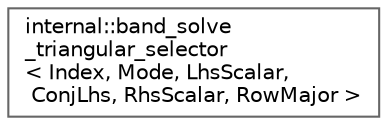 digraph "类继承关系图"
{
 // LATEX_PDF_SIZE
  bgcolor="transparent";
  edge [fontname=Helvetica,fontsize=10,labelfontname=Helvetica,labelfontsize=10];
  node [fontname=Helvetica,fontsize=10,shape=box,height=0.2,width=0.4];
  rankdir="LR";
  Node0 [id="Node000000",label="internal::band_solve\l_triangular_selector\l\< Index, Mode, LhsScalar,\l ConjLhs, RhsScalar, RowMajor \>",height=0.2,width=0.4,color="grey40", fillcolor="white", style="filled",URL="$structinternal_1_1band__solve__triangular__selector_3_01_index_00_01_mode_00_01_lhs_scalar_00_0193d039d924d700ecb916fd425a10f1bb.html",tooltip=" "];
}
